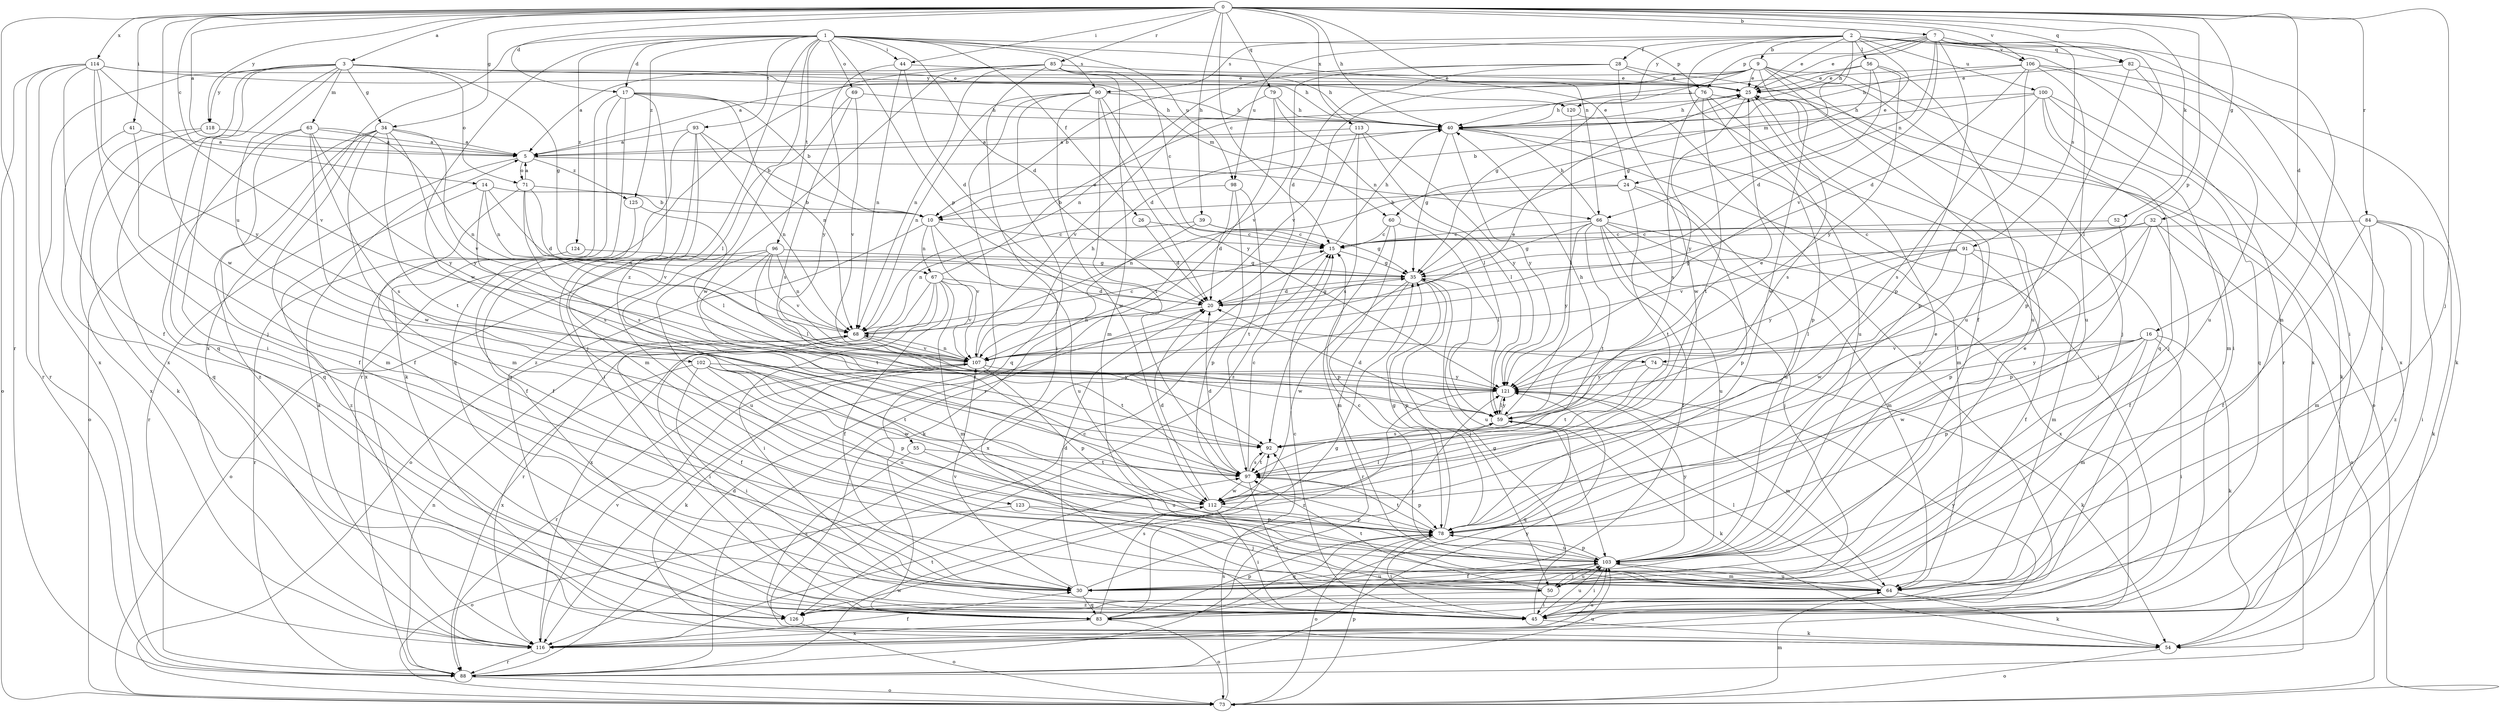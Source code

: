 strict digraph  {
0;
1;
2;
3;
5;
7;
9;
10;
14;
15;
16;
17;
20;
24;
25;
26;
28;
30;
32;
34;
35;
39;
40;
41;
44;
45;
50;
52;
54;
55;
56;
59;
60;
63;
64;
66;
67;
68;
69;
71;
73;
74;
76;
78;
79;
82;
83;
84;
85;
88;
90;
91;
92;
93;
96;
97;
98;
100;
102;
103;
106;
107;
112;
113;
114;
116;
118;
120;
121;
123;
124;
125;
126;
0 -> 3  [label=a];
0 -> 5  [label=a];
0 -> 7  [label=b];
0 -> 14  [label=c];
0 -> 15  [label=c];
0 -> 16  [label=d];
0 -> 17  [label=d];
0 -> 32  [label=g];
0 -> 34  [label=g];
0 -> 39  [label=h];
0 -> 40  [label=h];
0 -> 41  [label=i];
0 -> 44  [label=i];
0 -> 50  [label=j];
0 -> 52  [label=k];
0 -> 66  [label=n];
0 -> 74  [label=p];
0 -> 79  [label=q];
0 -> 82  [label=q];
0 -> 84  [label=r];
0 -> 85  [label=r];
0 -> 88  [label=r];
0 -> 106  [label=v];
0 -> 112  [label=w];
0 -> 113  [label=x];
0 -> 114  [label=x];
0 -> 118  [label=y];
1 -> 17  [label=d];
1 -> 20  [label=d];
1 -> 24  [label=e];
1 -> 26  [label=f];
1 -> 44  [label=i];
1 -> 55  [label=l];
1 -> 69  [label=o];
1 -> 74  [label=p];
1 -> 76  [label=p];
1 -> 90  [label=s];
1 -> 93  [label=t];
1 -> 96  [label=t];
1 -> 98  [label=u];
1 -> 112  [label=w];
1 -> 116  [label=x];
1 -> 123  [label=z];
1 -> 124  [label=z];
1 -> 125  [label=z];
2 -> 9  [label=b];
2 -> 24  [label=e];
2 -> 25  [label=e];
2 -> 28  [label=f];
2 -> 30  [label=f];
2 -> 45  [label=i];
2 -> 56  [label=l];
2 -> 60  [label=m];
2 -> 82  [label=q];
2 -> 88  [label=r];
2 -> 90  [label=s];
2 -> 98  [label=u];
2 -> 100  [label=u];
3 -> 25  [label=e];
3 -> 34  [label=g];
3 -> 35  [label=g];
3 -> 45  [label=i];
3 -> 60  [label=m];
3 -> 63  [label=m];
3 -> 71  [label=o];
3 -> 83  [label=q];
3 -> 88  [label=r];
3 -> 102  [label=u];
3 -> 116  [label=x];
3 -> 118  [label=y];
3 -> 120  [label=y];
5 -> 66  [label=n];
5 -> 71  [label=o];
5 -> 88  [label=r];
5 -> 125  [label=z];
7 -> 25  [label=e];
7 -> 40  [label=h];
7 -> 59  [label=l];
7 -> 64  [label=m];
7 -> 66  [label=n];
7 -> 76  [label=p];
7 -> 78  [label=p];
7 -> 91  [label=s];
7 -> 106  [label=v];
7 -> 107  [label=v];
7 -> 120  [label=y];
9 -> 5  [label=a];
9 -> 10  [label=b];
9 -> 25  [label=e];
9 -> 35  [label=g];
9 -> 45  [label=i];
9 -> 50  [label=j];
9 -> 83  [label=q];
9 -> 103  [label=u];
9 -> 107  [label=v];
9 -> 112  [label=w];
10 -> 15  [label=c];
10 -> 67  [label=n];
10 -> 73  [label=o];
10 -> 103  [label=u];
10 -> 107  [label=v];
14 -> 10  [label=b];
14 -> 20  [label=d];
14 -> 67  [label=n];
14 -> 92  [label=s];
14 -> 126  [label=z];
15 -> 35  [label=g];
15 -> 40  [label=h];
15 -> 116  [label=x];
16 -> 45  [label=i];
16 -> 54  [label=k];
16 -> 64  [label=m];
16 -> 78  [label=p];
16 -> 107  [label=v];
16 -> 112  [label=w];
16 -> 121  [label=y];
17 -> 10  [label=b];
17 -> 40  [label=h];
17 -> 50  [label=j];
17 -> 54  [label=k];
17 -> 68  [label=n];
17 -> 83  [label=q];
17 -> 116  [label=x];
20 -> 35  [label=g];
20 -> 68  [label=n];
24 -> 10  [label=b];
24 -> 68  [label=n];
24 -> 78  [label=p];
24 -> 97  [label=t];
24 -> 103  [label=u];
25 -> 40  [label=h];
25 -> 92  [label=s];
25 -> 121  [label=y];
26 -> 15  [label=c];
26 -> 20  [label=d];
28 -> 20  [label=d];
28 -> 25  [label=e];
28 -> 68  [label=n];
28 -> 107  [label=v];
28 -> 112  [label=w];
28 -> 116  [label=x];
30 -> 20  [label=d];
30 -> 25  [label=e];
30 -> 83  [label=q];
30 -> 103  [label=u];
30 -> 107  [label=v];
30 -> 121  [label=y];
32 -> 15  [label=c];
32 -> 30  [label=f];
32 -> 73  [label=o];
32 -> 78  [label=p];
32 -> 97  [label=t];
32 -> 107  [label=v];
34 -> 5  [label=a];
34 -> 30  [label=f];
34 -> 64  [label=m];
34 -> 73  [label=o];
34 -> 97  [label=t];
34 -> 107  [label=v];
34 -> 121  [label=y];
34 -> 126  [label=z];
35 -> 20  [label=d];
35 -> 50  [label=j];
35 -> 78  [label=p];
35 -> 88  [label=r];
35 -> 103  [label=u];
35 -> 112  [label=w];
39 -> 15  [label=c];
39 -> 35  [label=g];
39 -> 54  [label=k];
39 -> 68  [label=n];
40 -> 5  [label=a];
40 -> 35  [label=g];
40 -> 45  [label=i];
40 -> 64  [label=m];
40 -> 121  [label=y];
41 -> 5  [label=a];
41 -> 64  [label=m];
41 -> 83  [label=q];
44 -> 20  [label=d];
44 -> 25  [label=e];
44 -> 68  [label=n];
44 -> 121  [label=y];
45 -> 15  [label=c];
45 -> 35  [label=g];
45 -> 54  [label=k];
45 -> 103  [label=u];
45 -> 121  [label=y];
50 -> 45  [label=i];
50 -> 97  [label=t];
50 -> 103  [label=u];
50 -> 126  [label=z];
52 -> 15  [label=c];
52 -> 78  [label=p];
54 -> 73  [label=o];
55 -> 97  [label=t];
55 -> 103  [label=u];
55 -> 126  [label=z];
56 -> 20  [label=d];
56 -> 25  [label=e];
56 -> 35  [label=g];
56 -> 40  [label=h];
56 -> 103  [label=u];
56 -> 121  [label=y];
59 -> 20  [label=d];
59 -> 25  [label=e];
59 -> 40  [label=h];
59 -> 54  [label=k];
59 -> 83  [label=q];
59 -> 92  [label=s];
59 -> 121  [label=y];
60 -> 15  [label=c];
60 -> 59  [label=l];
60 -> 64  [label=m];
60 -> 78  [label=p];
63 -> 5  [label=a];
63 -> 30  [label=f];
63 -> 68  [label=n];
63 -> 83  [label=q];
63 -> 92  [label=s];
63 -> 112  [label=w];
63 -> 121  [label=y];
64 -> 54  [label=k];
64 -> 59  [label=l];
64 -> 103  [label=u];
66 -> 15  [label=c];
66 -> 30  [label=f];
66 -> 35  [label=g];
66 -> 40  [label=h];
66 -> 50  [label=j];
66 -> 64  [label=m];
66 -> 97  [label=t];
66 -> 103  [label=u];
66 -> 116  [label=x];
66 -> 121  [label=y];
67 -> 20  [label=d];
67 -> 25  [label=e];
67 -> 30  [label=f];
67 -> 45  [label=i];
67 -> 64  [label=m];
67 -> 88  [label=r];
67 -> 107  [label=v];
67 -> 116  [label=x];
68 -> 15  [label=c];
68 -> 30  [label=f];
68 -> 45  [label=i];
68 -> 97  [label=t];
68 -> 107  [label=v];
69 -> 40  [label=h];
69 -> 92  [label=s];
69 -> 107  [label=v];
69 -> 126  [label=z];
71 -> 5  [label=a];
71 -> 10  [label=b];
71 -> 30  [label=f];
71 -> 68  [label=n];
71 -> 92  [label=s];
71 -> 107  [label=v];
73 -> 64  [label=m];
73 -> 78  [label=p];
73 -> 92  [label=s];
74 -> 54  [label=k];
74 -> 97  [label=t];
74 -> 121  [label=y];
76 -> 40  [label=h];
76 -> 73  [label=o];
76 -> 78  [label=p];
76 -> 92  [label=s];
76 -> 97  [label=t];
76 -> 103  [label=u];
78 -> 35  [label=g];
78 -> 45  [label=i];
78 -> 73  [label=o];
78 -> 83  [label=q];
78 -> 97  [label=t];
78 -> 103  [label=u];
79 -> 40  [label=h];
79 -> 59  [label=l];
79 -> 88  [label=r];
79 -> 107  [label=v];
82 -> 25  [label=e];
82 -> 45  [label=i];
82 -> 78  [label=p];
82 -> 103  [label=u];
83 -> 35  [label=g];
83 -> 73  [label=o];
83 -> 78  [label=p];
83 -> 92  [label=s];
83 -> 116  [label=x];
84 -> 15  [label=c];
84 -> 30  [label=f];
84 -> 45  [label=i];
84 -> 54  [label=k];
84 -> 64  [label=m];
84 -> 126  [label=z];
85 -> 5  [label=a];
85 -> 15  [label=c];
85 -> 25  [label=e];
85 -> 40  [label=h];
85 -> 45  [label=i];
85 -> 64  [label=m];
85 -> 68  [label=n];
85 -> 88  [label=r];
85 -> 112  [label=w];
88 -> 20  [label=d];
88 -> 68  [label=n];
88 -> 73  [label=o];
88 -> 103  [label=u];
88 -> 112  [label=w];
88 -> 121  [label=y];
90 -> 20  [label=d];
90 -> 40  [label=h];
90 -> 68  [label=n];
90 -> 83  [label=q];
90 -> 97  [label=t];
90 -> 112  [label=w];
90 -> 116  [label=x];
90 -> 121  [label=y];
91 -> 30  [label=f];
91 -> 35  [label=g];
91 -> 59  [label=l];
91 -> 64  [label=m];
91 -> 112  [label=w];
91 -> 121  [label=y];
92 -> 97  [label=t];
93 -> 5  [label=a];
93 -> 10  [label=b];
93 -> 45  [label=i];
93 -> 64  [label=m];
93 -> 68  [label=n];
93 -> 83  [label=q];
96 -> 35  [label=g];
96 -> 59  [label=l];
96 -> 68  [label=n];
96 -> 73  [label=o];
96 -> 97  [label=t];
96 -> 103  [label=u];
96 -> 107  [label=v];
97 -> 15  [label=c];
97 -> 20  [label=d];
97 -> 45  [label=i];
97 -> 78  [label=p];
97 -> 92  [label=s];
97 -> 112  [label=w];
98 -> 10  [label=b];
98 -> 20  [label=d];
98 -> 78  [label=p];
98 -> 97  [label=t];
100 -> 10  [label=b];
100 -> 40  [label=h];
100 -> 50  [label=j];
100 -> 54  [label=k];
100 -> 64  [label=m];
100 -> 83  [label=q];
100 -> 92  [label=s];
102 -> 45  [label=i];
102 -> 78  [label=p];
102 -> 97  [label=t];
102 -> 103  [label=u];
102 -> 112  [label=w];
102 -> 116  [label=x];
102 -> 121  [label=y];
103 -> 15  [label=c];
103 -> 25  [label=e];
103 -> 30  [label=f];
103 -> 45  [label=i];
103 -> 50  [label=j];
103 -> 64  [label=m];
103 -> 78  [label=p];
103 -> 121  [label=y];
106 -> 20  [label=d];
106 -> 25  [label=e];
106 -> 40  [label=h];
106 -> 54  [label=k];
106 -> 78  [label=p];
106 -> 103  [label=u];
106 -> 116  [label=x];
107 -> 25  [label=e];
107 -> 40  [label=h];
107 -> 54  [label=k];
107 -> 68  [label=n];
107 -> 78  [label=p];
107 -> 88  [label=r];
107 -> 121  [label=y];
112 -> 20  [label=d];
112 -> 45  [label=i];
112 -> 59  [label=l];
112 -> 78  [label=p];
113 -> 5  [label=a];
113 -> 59  [label=l];
113 -> 92  [label=s];
113 -> 121  [label=y];
113 -> 126  [label=z];
114 -> 25  [label=e];
114 -> 30  [label=f];
114 -> 40  [label=h];
114 -> 50  [label=j];
114 -> 73  [label=o];
114 -> 88  [label=r];
114 -> 107  [label=v];
114 -> 116  [label=x];
114 -> 121  [label=y];
116 -> 5  [label=a];
116 -> 30  [label=f];
116 -> 88  [label=r];
116 -> 97  [label=t];
116 -> 103  [label=u];
116 -> 107  [label=v];
118 -> 5  [label=a];
118 -> 54  [label=k];
118 -> 116  [label=x];
120 -> 59  [label=l];
120 -> 126  [label=z];
121 -> 59  [label=l];
121 -> 64  [label=m];
121 -> 126  [label=z];
123 -> 50  [label=j];
123 -> 73  [label=o];
123 -> 78  [label=p];
124 -> 35  [label=g];
124 -> 88  [label=r];
125 -> 30  [label=f];
125 -> 59  [label=l];
126 -> 15  [label=c];
126 -> 73  [label=o];
}
